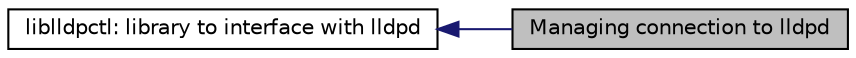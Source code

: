 digraph structs
{
  edge [fontname="Helvetica",fontsize="10",labelfontname="Helvetica",labelfontsize="10"];
  node [fontname="Helvetica",fontsize="10",shape=record];
  rankdir=LR;
  Node1 [label="liblldpctl: library to interface with lldpd",height=0.2,width=0.4,color="black", fillcolor="white", style="filled",URL="$group__liblldpctl.html"];
  Node0 [label="Managing connection to lldpd",height=0.2,width=0.4,color="black", fillcolor="grey75", style="filled" fontcolor="black"];
  Node1->Node0 [shape=plaintext, color="midnightblue", dir="back", style="solid"];
}
